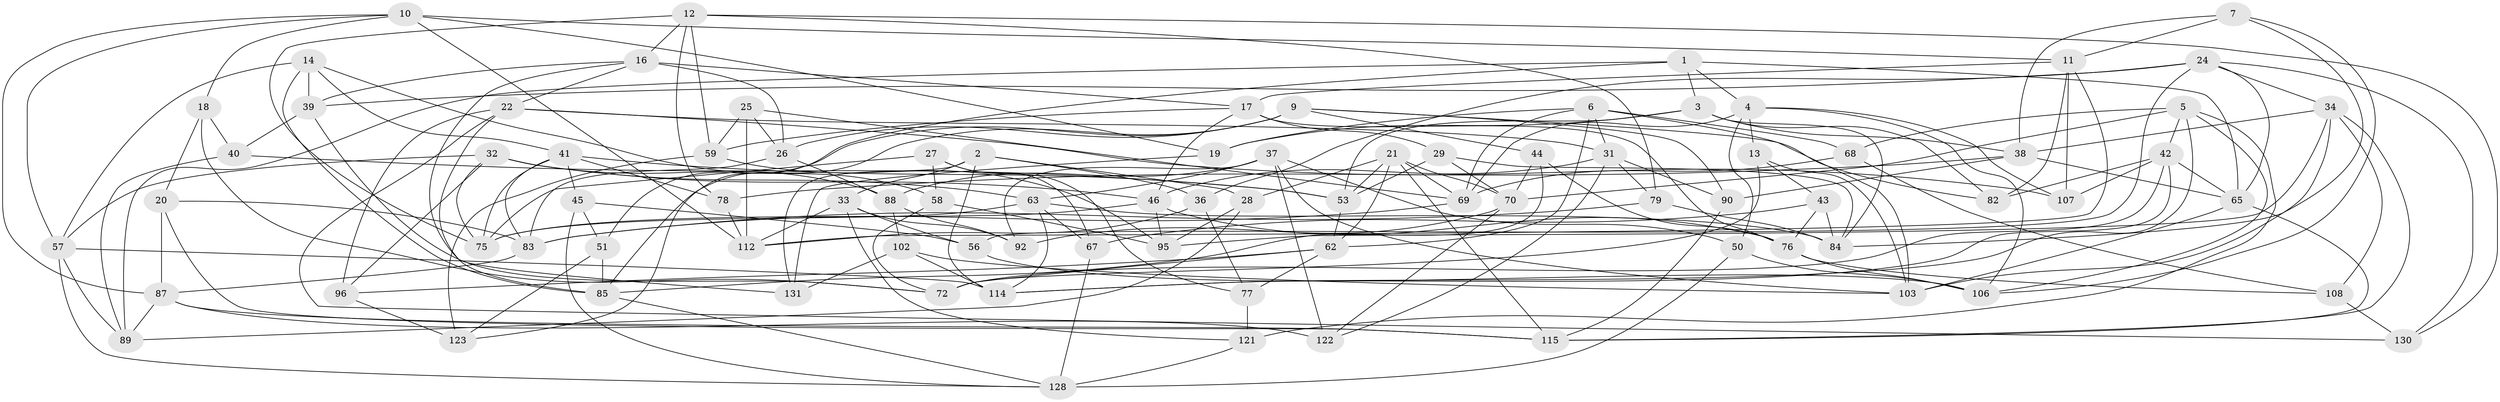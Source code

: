 // original degree distribution, {4: 1.0}
// Generated by graph-tools (version 1.1) at 2025/42/03/06/25 10:42:18]
// undirected, 86 vertices, 218 edges
graph export_dot {
graph [start="1"]
  node [color=gray90,style=filled];
  1 [super="+64"];
  2 [super="+101"];
  3 [super="+49"];
  4 [super="+30"];
  5 [super="+47"];
  6 [super="+8"];
  7;
  9 [super="+54"];
  10 [super="+48"];
  11 [super="+52"];
  12 [super="+23"];
  13;
  14 [super="+15"];
  16 [super="+99"];
  17 [super="+73"];
  18;
  19;
  20;
  21 [super="+35"];
  22 [super="+80"];
  24 [super="+81"];
  25;
  26 [super="+119"];
  27;
  28;
  29;
  31 [super="+66"];
  32 [super="+71"];
  33 [super="+55"];
  34 [super="+109"];
  36;
  37 [super="+61"];
  38 [super="+60"];
  39 [super="+74"];
  40;
  41 [super="+100"];
  42 [super="+127"];
  43;
  44;
  45;
  46 [super="+105"];
  50;
  51;
  53 [super="+134"];
  56;
  57 [super="+97"];
  58;
  59 [super="+91"];
  62 [super="+111"];
  63 [super="+98"];
  65 [super="+133"];
  67;
  68;
  69 [super="+137"];
  70 [super="+125"];
  72 [super="+93"];
  75 [super="+94"];
  76 [super="+135"];
  77;
  78;
  79;
  82;
  83 [super="+132"];
  84 [super="+86"];
  85 [super="+116"];
  87 [super="+117"];
  88 [super="+118"];
  89 [super="+129"];
  90;
  92;
  95 [super="+104"];
  96;
  102;
  103 [super="+110"];
  106 [super="+120"];
  107;
  108;
  112 [super="+113"];
  114 [super="+126"];
  115 [super="+124"];
  121;
  122;
  123;
  128 [super="+136"];
  130;
  131;
  1 -- 89 [weight=2];
  1 -- 4;
  1 -- 3;
  1 -- 123;
  1 -- 65;
  2 -- 36;
  2 -- 33 [weight=2];
  2 -- 131;
  2 -- 28;
  2 -- 114;
  3 -- 19;
  3 -- 38;
  3 -- 82;
  3 -- 84;
  3 -- 53;
  4 -- 107;
  4 -- 50;
  4 -- 69;
  4 -- 13;
  4 -- 106;
  5 -- 70;
  5 -- 121;
  5 -- 68;
  5 -- 106;
  5 -- 114;
  5 -- 42;
  6 -- 103;
  6 -- 68;
  6 -- 19;
  6 -- 31;
  6 -- 62;
  6 -- 69;
  7 -- 11;
  7 -- 38;
  7 -- 106;
  7 -- 84;
  9 -- 51;
  9 -- 90;
  9 -- 82;
  9 -- 44;
  9 -- 85;
  9 -- 26;
  10 -- 57;
  10 -- 19;
  10 -- 18;
  10 -- 112;
  10 -- 87;
  10 -- 11;
  11 -- 112;
  11 -- 107;
  11 -- 17;
  11 -- 82;
  12 -- 78;
  12 -- 130;
  12 -- 79;
  12 -- 75;
  12 -- 16;
  12 -- 59;
  13 -- 103;
  13 -- 43;
  13 -- 72;
  14 -- 39 [weight=2];
  14 -- 57;
  14 -- 85;
  14 -- 41;
  14 -- 58;
  16 -- 39;
  16 -- 26;
  16 -- 22;
  16 -- 17;
  16 -- 131;
  17 -- 46;
  17 -- 59;
  17 -- 29;
  17 -- 76;
  18 -- 72;
  18 -- 40;
  18 -- 20;
  19 -- 131;
  20 -- 83;
  20 -- 115;
  20 -- 87;
  21 -- 69;
  21 -- 62;
  21 -- 28;
  21 -- 53;
  21 -- 115;
  21 -- 70;
  22 -- 96;
  22 -- 107;
  22 -- 31;
  22 -- 130;
  22 -- 85;
  24 -- 130;
  24 -- 56;
  24 -- 36;
  24 -- 65;
  24 -- 39;
  24 -- 34;
  25 -- 59;
  25 -- 112;
  25 -- 26;
  25 -- 69;
  26 -- 83;
  26 -- 88 [weight=2];
  27 -- 75;
  27 -- 77;
  27 -- 58;
  27 -- 67;
  28 -- 89;
  28 -- 95;
  29 -- 53;
  29 -- 84;
  29 -- 70;
  31 -- 90;
  31 -- 122;
  31 -- 79;
  31 -- 46;
  32 -- 57;
  32 -- 88;
  32 -- 63;
  32 -- 75;
  32 -- 96;
  32 -- 46;
  33 -- 121;
  33 -- 92;
  33 -- 56;
  33 -- 112;
  34 -- 108;
  34 -- 103;
  34 -- 38;
  34 -- 115;
  34 -- 95;
  36 -- 77;
  36 -- 112;
  37 -- 122;
  37 -- 50;
  37 -- 92;
  37 -- 63;
  37 -- 103;
  37 -- 88;
  38 -- 78;
  38 -- 65;
  38 -- 90;
  39 -- 40;
  39 -- 72;
  40 -- 89;
  40 -- 53;
  41 -- 45;
  41 -- 83;
  41 -- 75;
  41 -- 78;
  41 -- 53;
  42 -- 82;
  42 -- 107;
  42 -- 114;
  42 -- 72;
  42 -- 65;
  43 -- 76;
  43 -- 84;
  43 -- 67;
  44 -- 85;
  44 -- 70;
  44 -- 76;
  45 -- 51;
  45 -- 56;
  45 -- 128;
  46 -- 75;
  46 -- 76;
  46 -- 95;
  50 -- 128;
  50 -- 106;
  51 -- 123;
  51 -- 85;
  53 -- 62;
  56 -- 106;
  57 -- 128;
  57 -- 89;
  57 -- 114;
  58 -- 95;
  58 -- 72;
  59 -- 123;
  59 -- 95 [weight=2];
  62 -- 96;
  62 -- 72;
  62 -- 77;
  63 -- 67;
  63 -- 75;
  63 -- 84;
  63 -- 114;
  65 -- 103;
  65 -- 115;
  67 -- 128;
  68 -- 108;
  68 -- 69;
  69 -- 83;
  70 -- 92;
  70 -- 122;
  76 -- 106;
  76 -- 108;
  77 -- 121;
  78 -- 112;
  79 -- 83;
  79 -- 84;
  83 -- 87;
  85 -- 128;
  87 -- 115;
  87 -- 89;
  87 -- 122;
  88 -- 92;
  88 -- 102;
  90 -- 115;
  96 -- 123;
  102 -- 131;
  102 -- 114;
  102 -- 103;
  108 -- 130;
  121 -- 128;
}
